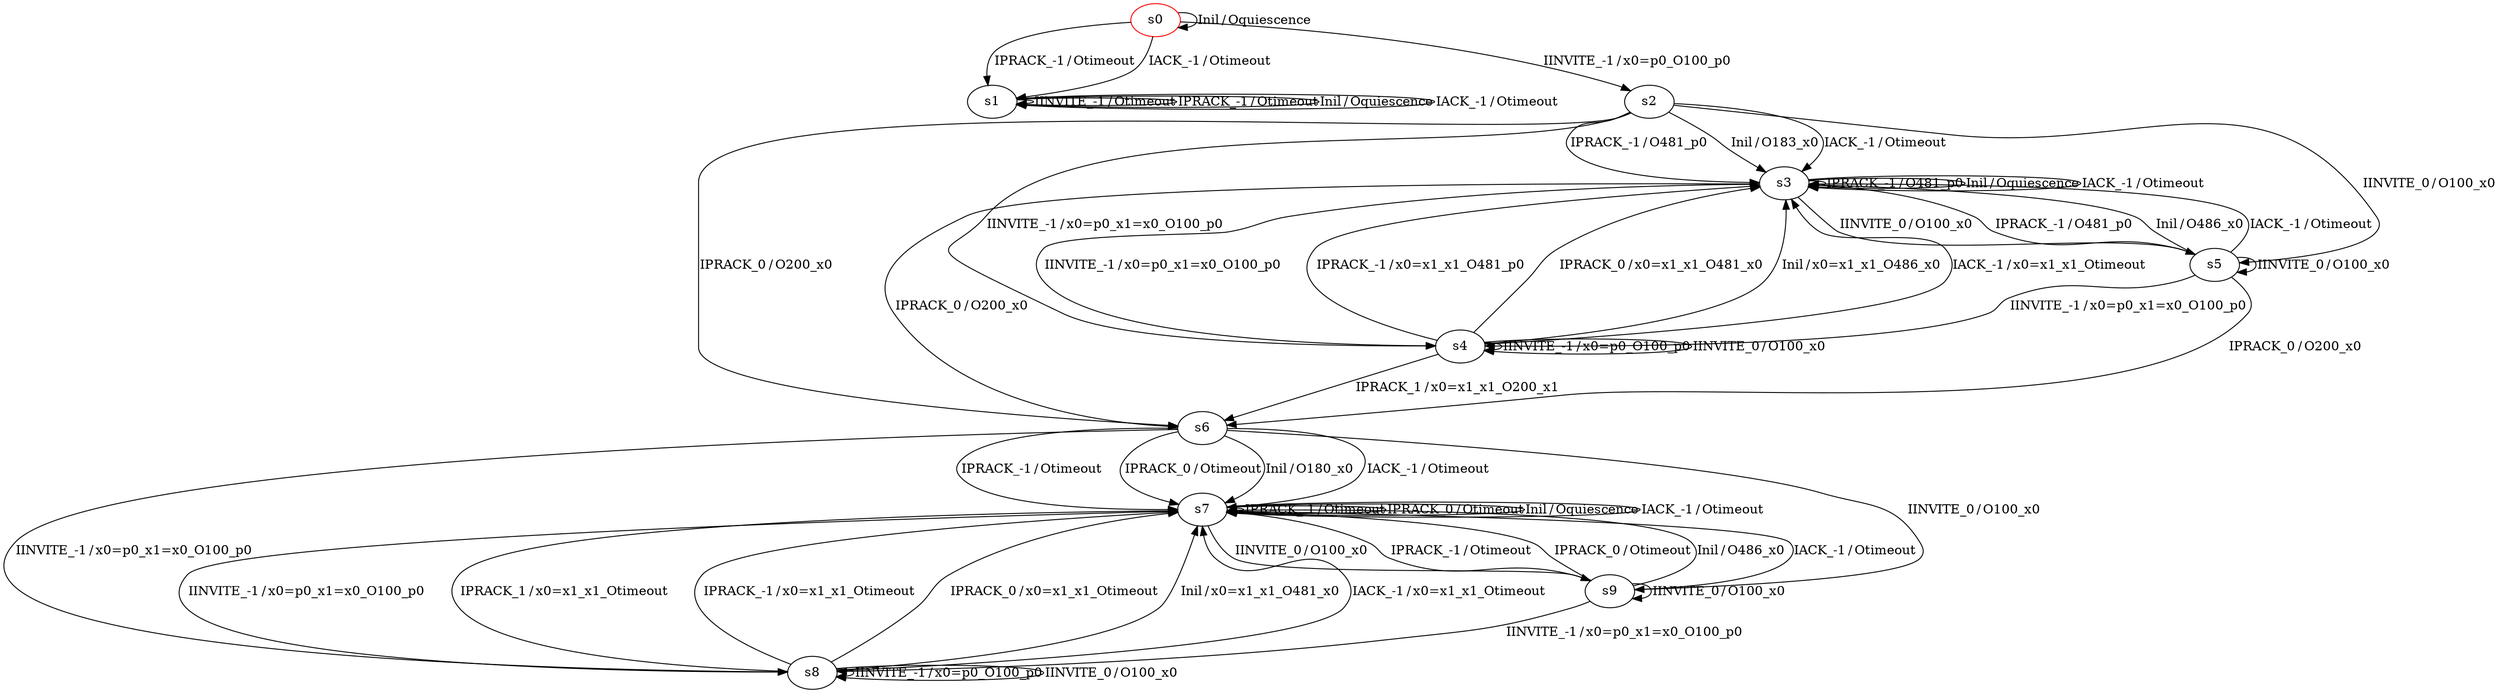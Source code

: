 digraph G {
label=""
s0 [color="red"]
s1
s2
s3
s4
s5
s6
s7
s8
s9
s0 [label="s0"];
s0 -> s2[label=<<table border="0" cellpadding="1" cellspacing="0"><tr><td>IINVITE_-1</td><td>/</td><td>x0=p0_O100_p0</td></tr></table>>]
s0 -> s1[label=<<table border="0" cellpadding="1" cellspacing="0"><tr><td>IPRACK_-1</td><td>/</td><td>Otimeout</td></tr></table>>]
s0 -> s0[label=<<table border="0" cellpadding="1" cellspacing="0"><tr><td>Inil</td><td>/</td><td>Oquiescence</td></tr></table>>]
s0 -> s1[label=<<table border="0" cellpadding="1" cellspacing="0"><tr><td>IACK_-1</td><td>/</td><td>Otimeout</td></tr></table>>]
s1 [label="s1"];
s1 -> s1[label=<<table border="0" cellpadding="1" cellspacing="0"><tr><td>IINVITE_-1</td><td>/</td><td>Otimeout</td></tr></table>>]
s1 -> s1[label=<<table border="0" cellpadding="1" cellspacing="0"><tr><td>IPRACK_-1</td><td>/</td><td>Otimeout</td></tr></table>>]
s1 -> s1[label=<<table border="0" cellpadding="1" cellspacing="0"><tr><td>Inil</td><td>/</td><td>Oquiescence</td></tr></table>>]
s1 -> s1[label=<<table border="0" cellpadding="1" cellspacing="0"><tr><td>IACK_-1</td><td>/</td><td>Otimeout</td></tr></table>>]
s2 [label="s2"];
s2 -> s4[label=<<table border="0" cellpadding="1" cellspacing="0"><tr><td>IINVITE_-1</td><td>/</td><td>x0=p0_x1=x0_O100_p0</td></tr></table>>]
s2 -> s5[label=<<table border="0" cellpadding="1" cellspacing="0"><tr><td>IINVITE_0</td><td>/</td><td>O100_x0</td></tr></table>>]
s2 -> s3[label=<<table border="0" cellpadding="1" cellspacing="0"><tr><td>IPRACK_-1</td><td>/</td><td>O481_p0</td></tr></table>>]
s2 -> s6[label=<<table border="0" cellpadding="1" cellspacing="0"><tr><td>IPRACK_0</td><td>/</td><td>O200_x0</td></tr></table>>]
s2 -> s3[label=<<table border="0" cellpadding="1" cellspacing="0"><tr><td>Inil</td><td>/</td><td>O183_x0</td></tr></table>>]
s2 -> s3[label=<<table border="0" cellpadding="1" cellspacing="0"><tr><td>IACK_-1</td><td>/</td><td>Otimeout</td></tr></table>>]
s3 [label="s3"];
s3 -> s4[label=<<table border="0" cellpadding="1" cellspacing="0"><tr><td>IINVITE_-1</td><td>/</td><td>x0=p0_x1=x0_O100_p0</td></tr></table>>]
s3 -> s5[label=<<table border="0" cellpadding="1" cellspacing="0"><tr><td>IINVITE_0</td><td>/</td><td>O100_x0</td></tr></table>>]
s3 -> s3[label=<<table border="0" cellpadding="1" cellspacing="0"><tr><td>IPRACK_-1</td><td>/</td><td>O481_p0</td></tr></table>>]
s3 -> s6[label=<<table border="0" cellpadding="1" cellspacing="0"><tr><td>IPRACK_0</td><td>/</td><td>O200_x0</td></tr></table>>]
s3 -> s3[label=<<table border="0" cellpadding="1" cellspacing="0"><tr><td>Inil</td><td>/</td><td>Oquiescence</td></tr></table>>]
s3 -> s3[label=<<table border="0" cellpadding="1" cellspacing="0"><tr><td>IACK_-1</td><td>/</td><td>Otimeout</td></tr></table>>]
s4 [label="s4"];
s4 -> s4[label=<<table border="0" cellpadding="1" cellspacing="0"><tr><td>IINVITE_-1</td><td>/</td><td>x0=p0_O100_p0</td></tr></table>>]
s4 -> s4[label=<<table border="0" cellpadding="1" cellspacing="0"><tr><td>IINVITE_0</td><td>/</td><td>O100_x0</td></tr></table>>]
s4 -> s6[label=<<table border="0" cellpadding="1" cellspacing="0"><tr><td>IPRACK_1</td><td>/</td><td>x0=x1_x1_O200_x1</td></tr></table>>]
s4 -> s3[label=<<table border="0" cellpadding="1" cellspacing="0"><tr><td>IPRACK_-1</td><td>/</td><td>x0=x1_x1_O481_p0</td></tr></table>>]
s4 -> s3[label=<<table border="0" cellpadding="1" cellspacing="0"><tr><td>IPRACK_0</td><td>/</td><td>x0=x1_x1_O481_x0</td></tr></table>>]
s4 -> s3[label=<<table border="0" cellpadding="1" cellspacing="0"><tr><td>Inil</td><td>/</td><td>x0=x1_x1_O486_x0</td></tr></table>>]
s4 -> s3[label=<<table border="0" cellpadding="1" cellspacing="0"><tr><td>IACK_-1</td><td>/</td><td>x0=x1_x1_Otimeout</td></tr></table>>]
s5 [label="s5"];
s5 -> s4[label=<<table border="0" cellpadding="1" cellspacing="0"><tr><td>IINVITE_-1</td><td>/</td><td>x0=p0_x1=x0_O100_p0</td></tr></table>>]
s5 -> s5[label=<<table border="0" cellpadding="1" cellspacing="0"><tr><td>IINVITE_0</td><td>/</td><td>O100_x0</td></tr></table>>]
s5 -> s3[label=<<table border="0" cellpadding="1" cellspacing="0"><tr><td>IPRACK_-1</td><td>/</td><td>O481_p0</td></tr></table>>]
s5 -> s6[label=<<table border="0" cellpadding="1" cellspacing="0"><tr><td>IPRACK_0</td><td>/</td><td>O200_x0</td></tr></table>>]
s5 -> s3[label=<<table border="0" cellpadding="1" cellspacing="0"><tr><td>Inil</td><td>/</td><td>O486_x0</td></tr></table>>]
s5 -> s3[label=<<table border="0" cellpadding="1" cellspacing="0"><tr><td>IACK_-1</td><td>/</td><td>Otimeout</td></tr></table>>]
s6 [label="s6"];
s6 -> s8[label=<<table border="0" cellpadding="1" cellspacing="0"><tr><td>IINVITE_-1</td><td>/</td><td>x0=p0_x1=x0_O100_p0</td></tr></table>>]
s6 -> s9[label=<<table border="0" cellpadding="1" cellspacing="0"><tr><td>IINVITE_0</td><td>/</td><td>O100_x0</td></tr></table>>]
s6 -> s7[label=<<table border="0" cellpadding="1" cellspacing="0"><tr><td>IPRACK_-1</td><td>/</td><td>Otimeout</td></tr></table>>]
s6 -> s7[label=<<table border="0" cellpadding="1" cellspacing="0"><tr><td>IPRACK_0</td><td>/</td><td>Otimeout</td></tr></table>>]
s6 -> s7[label=<<table border="0" cellpadding="1" cellspacing="0"><tr><td>Inil</td><td>/</td><td>O180_x0</td></tr></table>>]
s6 -> s7[label=<<table border="0" cellpadding="1" cellspacing="0"><tr><td>IACK_-1</td><td>/</td><td>Otimeout</td></tr></table>>]
s7 [label="s7"];
s7 -> s8[label=<<table border="0" cellpadding="1" cellspacing="0"><tr><td>IINVITE_-1</td><td>/</td><td>x0=p0_x1=x0_O100_p0</td></tr></table>>]
s7 -> s9[label=<<table border="0" cellpadding="1" cellspacing="0"><tr><td>IINVITE_0</td><td>/</td><td>O100_x0</td></tr></table>>]
s7 -> s7[label=<<table border="0" cellpadding="1" cellspacing="0"><tr><td>IPRACK_-1</td><td>/</td><td>Otimeout</td></tr></table>>]
s7 -> s7[label=<<table border="0" cellpadding="1" cellspacing="0"><tr><td>IPRACK_0</td><td>/</td><td>Otimeout</td></tr></table>>]
s7 -> s7[label=<<table border="0" cellpadding="1" cellspacing="0"><tr><td>Inil</td><td>/</td><td>Oquiescence</td></tr></table>>]
s7 -> s7[label=<<table border="0" cellpadding="1" cellspacing="0"><tr><td>IACK_-1</td><td>/</td><td>Otimeout</td></tr></table>>]
s8 [label="s8"];
s8 -> s8[label=<<table border="0" cellpadding="1" cellspacing="0"><tr><td>IINVITE_-1</td><td>/</td><td>x0=p0_O100_p0</td></tr></table>>]
s8 -> s8[label=<<table border="0" cellpadding="1" cellspacing="0"><tr><td>IINVITE_0</td><td>/</td><td>O100_x0</td></tr></table>>]
s8 -> s7[label=<<table border="0" cellpadding="1" cellspacing="0"><tr><td>IPRACK_1</td><td>/</td><td>x0=x1_x1_Otimeout</td></tr></table>>]
s8 -> s7[label=<<table border="0" cellpadding="1" cellspacing="0"><tr><td>IPRACK_-1</td><td>/</td><td>x0=x1_x1_Otimeout</td></tr></table>>]
s8 -> s7[label=<<table border="0" cellpadding="1" cellspacing="0"><tr><td>IPRACK_0</td><td>/</td><td>x0=x1_x1_Otimeout</td></tr></table>>]
s8 -> s7[label=<<table border="0" cellpadding="1" cellspacing="0"><tr><td>Inil</td><td>/</td><td>x0=x1_x1_O481_x0</td></tr></table>>]
s8 -> s7[label=<<table border="0" cellpadding="1" cellspacing="0"><tr><td>IACK_-1</td><td>/</td><td>x0=x1_x1_Otimeout</td></tr></table>>]
s9 [label="s9"];
s9 -> s8[label=<<table border="0" cellpadding="1" cellspacing="0"><tr><td>IINVITE_-1</td><td>/</td><td>x0=p0_x1=x0_O100_p0</td></tr></table>>]
s9 -> s9[label=<<table border="0" cellpadding="1" cellspacing="0"><tr><td>IINVITE_0</td><td>/</td><td>O100_x0</td></tr></table>>]
s9 -> s7[label=<<table border="0" cellpadding="1" cellspacing="0"><tr><td>IPRACK_-1</td><td>/</td><td>Otimeout</td></tr></table>>]
s9 -> s7[label=<<table border="0" cellpadding="1" cellspacing="0"><tr><td>IPRACK_0</td><td>/</td><td>Otimeout</td></tr></table>>]
s9 -> s7[label=<<table border="0" cellpadding="1" cellspacing="0"><tr><td>Inil</td><td>/</td><td>O486_x0</td></tr></table>>]
s9 -> s7[label=<<table border="0" cellpadding="1" cellspacing="0"><tr><td>IACK_-1</td><td>/</td><td>Otimeout</td></tr></table>>]
}
